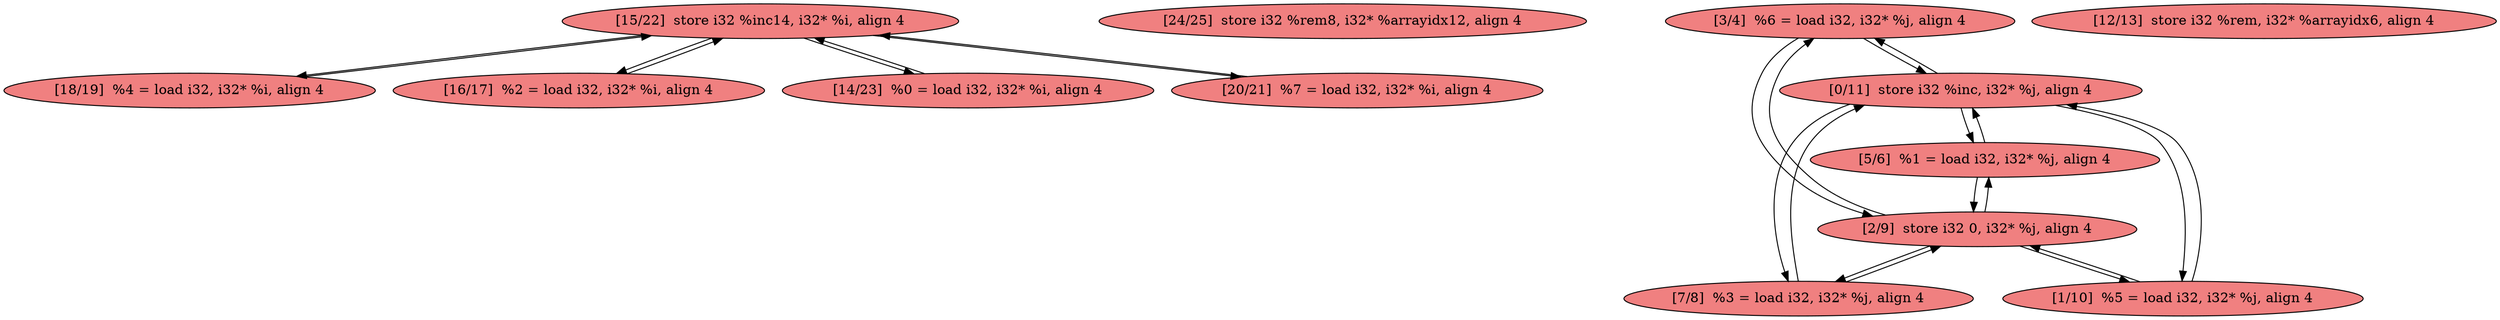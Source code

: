 
digraph G {


node423 [fillcolor=lightcoral,label="[15/22]  store i32 %inc14, i32* %i, align 4",shape=ellipse,style=filled ]
node420 [fillcolor=lightcoral,label="[18/19]  %4 = load i32, i32* %i, align 4",shape=ellipse,style=filled ]
node419 [fillcolor=lightcoral,label="[24/25]  store i32 %rem8, i32* %arrayidx12, align 4",shape=ellipse,style=filled ]
node418 [fillcolor=lightcoral,label="[16/17]  %2 = load i32, i32* %i, align 4",shape=ellipse,style=filled ]
node417 [fillcolor=lightcoral,label="[14/23]  %0 = load i32, i32* %i, align 4",shape=ellipse,style=filled ]
node412 [fillcolor=lightcoral,label="[3/4]  %6 = load i32, i32* %j, align 4",shape=ellipse,style=filled ]
node411 [fillcolor=lightcoral,label="[0/11]  store i32 %inc, i32* %j, align 4",shape=ellipse,style=filled ]
node413 [fillcolor=lightcoral,label="[1/10]  %5 = load i32, i32* %j, align 4",shape=ellipse,style=filled ]
node414 [fillcolor=lightcoral,label="[2/9]  store i32 0, i32* %j, align 4",shape=ellipse,style=filled ]
node422 [fillcolor=lightcoral,label="[20/21]  %7 = load i32, i32* %i, align 4",shape=ellipse,style=filled ]
node421 [fillcolor=lightcoral,label="[7/8]  %3 = load i32, i32* %j, align 4",shape=ellipse,style=filled ]
node415 [fillcolor=lightcoral,label="[5/6]  %1 = load i32, i32* %j, align 4",shape=ellipse,style=filled ]
node416 [fillcolor=lightcoral,label="[12/13]  store i32 %rem, i32* %arrayidx6, align 4",shape=ellipse,style=filled ]

node414->node421 [ ]
node421->node414 [ ]
node414->node413 [ ]
node417->node423 [ ]
node418->node423 [ ]
node423->node418 [ ]
node415->node414 [ ]
node413->node414 [ ]
node414->node412 [ ]
node411->node412 [ ]
node420->node423 [ ]
node412->node411 [ ]
node423->node420 [ ]
node422->node423 [ ]
node411->node413 [ ]
node423->node417 [ ]
node423->node422 [ ]
node411->node421 [ ]
node414->node415 [ ]
node411->node415 [ ]
node415->node411 [ ]
node421->node411 [ ]
node412->node414 [ ]
node413->node411 [ ]


}

